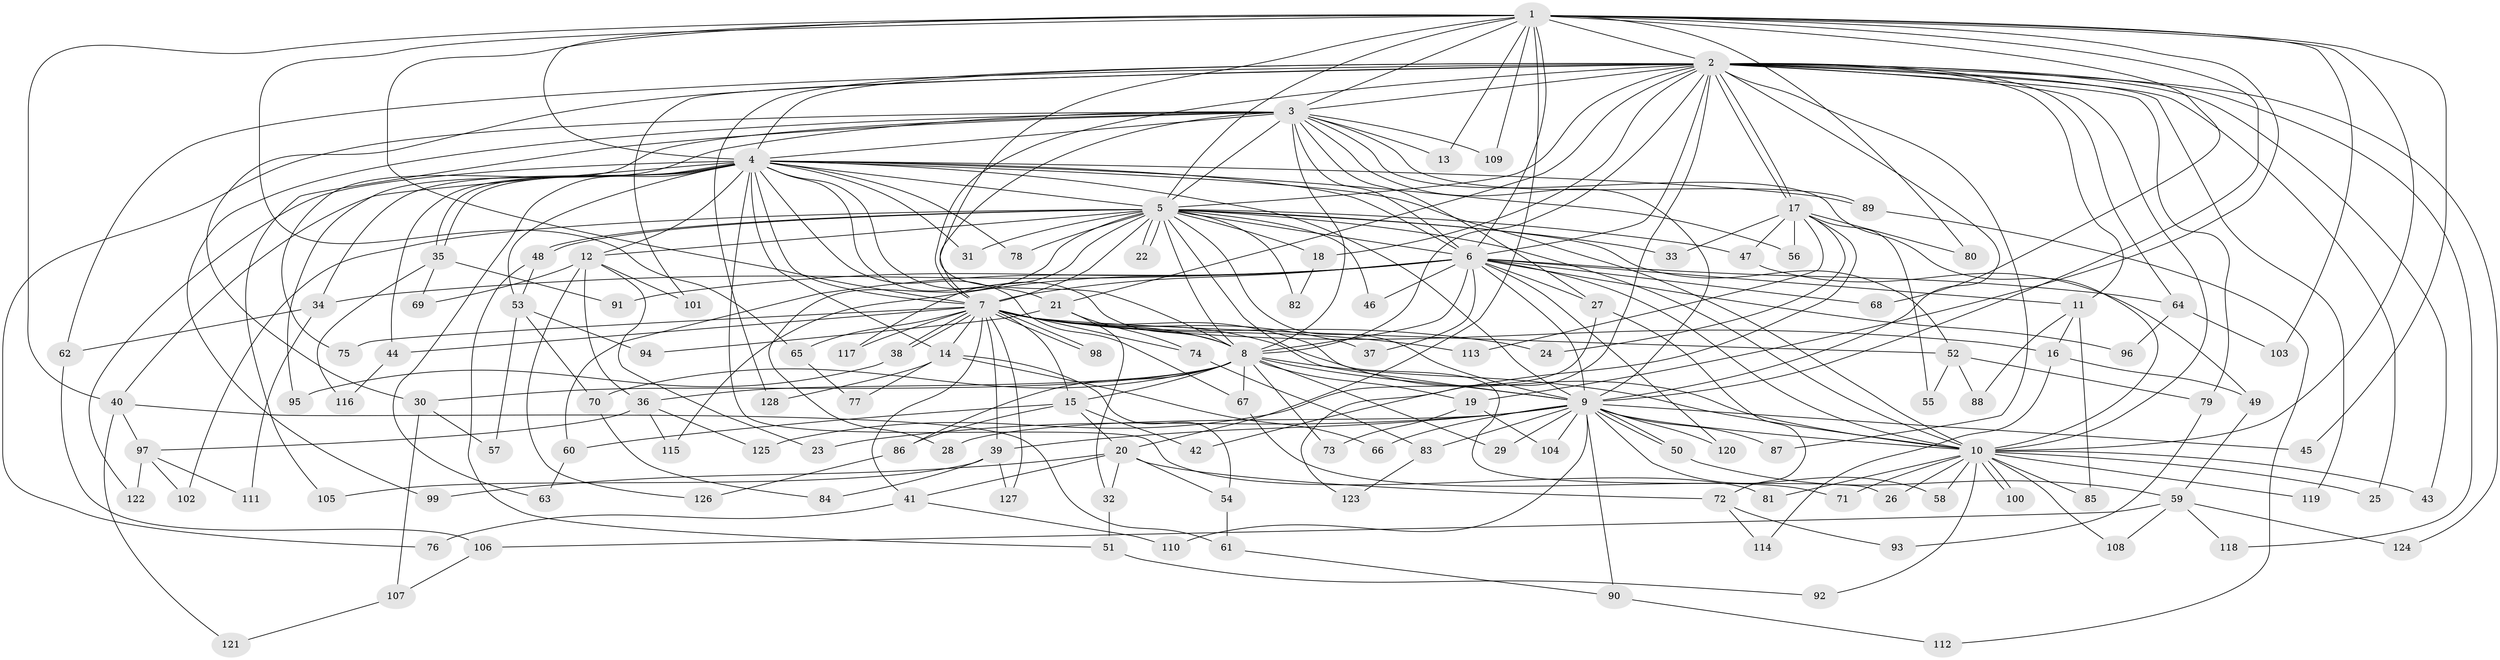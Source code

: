 // Generated by graph-tools (version 1.1) at 2025/34/03/09/25 02:34:50]
// undirected, 128 vertices, 281 edges
graph export_dot {
graph [start="1"]
  node [color=gray90,style=filled];
  1;
  2;
  3;
  4;
  5;
  6;
  7;
  8;
  9;
  10;
  11;
  12;
  13;
  14;
  15;
  16;
  17;
  18;
  19;
  20;
  21;
  22;
  23;
  24;
  25;
  26;
  27;
  28;
  29;
  30;
  31;
  32;
  33;
  34;
  35;
  36;
  37;
  38;
  39;
  40;
  41;
  42;
  43;
  44;
  45;
  46;
  47;
  48;
  49;
  50;
  51;
  52;
  53;
  54;
  55;
  56;
  57;
  58;
  59;
  60;
  61;
  62;
  63;
  64;
  65;
  66;
  67;
  68;
  69;
  70;
  71;
  72;
  73;
  74;
  75;
  76;
  77;
  78;
  79;
  80;
  81;
  82;
  83;
  84;
  85;
  86;
  87;
  88;
  89;
  90;
  91;
  92;
  93;
  94;
  95;
  96;
  97;
  98;
  99;
  100;
  101;
  102;
  103;
  104;
  105;
  106;
  107;
  108;
  109;
  110;
  111;
  112;
  113;
  114;
  115;
  116;
  117;
  118;
  119;
  120;
  121;
  122;
  123;
  124;
  125;
  126;
  127;
  128;
  1 -- 2;
  1 -- 3;
  1 -- 4;
  1 -- 5;
  1 -- 6;
  1 -- 7;
  1 -- 8;
  1 -- 9;
  1 -- 10;
  1 -- 13;
  1 -- 19;
  1 -- 20;
  1 -- 40;
  1 -- 45;
  1 -- 65;
  1 -- 68;
  1 -- 80;
  1 -- 103;
  1 -- 109;
  2 -- 3;
  2 -- 4;
  2 -- 5;
  2 -- 6;
  2 -- 7;
  2 -- 8;
  2 -- 9;
  2 -- 10;
  2 -- 11;
  2 -- 17;
  2 -- 17;
  2 -- 18;
  2 -- 21;
  2 -- 25;
  2 -- 30;
  2 -- 43;
  2 -- 62;
  2 -- 64;
  2 -- 79;
  2 -- 87;
  2 -- 101;
  2 -- 118;
  2 -- 119;
  2 -- 123;
  2 -- 124;
  2 -- 128;
  3 -- 4;
  3 -- 5;
  3 -- 6;
  3 -- 7;
  3 -- 8;
  3 -- 9;
  3 -- 10;
  3 -- 13;
  3 -- 27;
  3 -- 75;
  3 -- 76;
  3 -- 89;
  3 -- 95;
  3 -- 99;
  3 -- 105;
  3 -- 109;
  4 -- 5;
  4 -- 6;
  4 -- 7;
  4 -- 8;
  4 -- 9;
  4 -- 10;
  4 -- 12;
  4 -- 14;
  4 -- 21;
  4 -- 31;
  4 -- 34;
  4 -- 35;
  4 -- 35;
  4 -- 40;
  4 -- 44;
  4 -- 53;
  4 -- 56;
  4 -- 63;
  4 -- 67;
  4 -- 78;
  4 -- 81;
  4 -- 89;
  4 -- 122;
  5 -- 6;
  5 -- 7;
  5 -- 8;
  5 -- 9;
  5 -- 10;
  5 -- 12;
  5 -- 18;
  5 -- 22;
  5 -- 22;
  5 -- 26;
  5 -- 28;
  5 -- 31;
  5 -- 33;
  5 -- 46;
  5 -- 47;
  5 -- 48;
  5 -- 48;
  5 -- 52;
  5 -- 78;
  5 -- 82;
  5 -- 102;
  5 -- 117;
  6 -- 7;
  6 -- 8;
  6 -- 9;
  6 -- 10;
  6 -- 11;
  6 -- 27;
  6 -- 34;
  6 -- 37;
  6 -- 46;
  6 -- 60;
  6 -- 64;
  6 -- 68;
  6 -- 91;
  6 -- 96;
  6 -- 115;
  6 -- 120;
  7 -- 8;
  7 -- 9;
  7 -- 10;
  7 -- 14;
  7 -- 15;
  7 -- 16;
  7 -- 24;
  7 -- 37;
  7 -- 38;
  7 -- 38;
  7 -- 39;
  7 -- 41;
  7 -- 44;
  7 -- 52;
  7 -- 65;
  7 -- 74;
  7 -- 75;
  7 -- 98;
  7 -- 98;
  7 -- 113;
  7 -- 117;
  7 -- 127;
  8 -- 9;
  8 -- 10;
  8 -- 15;
  8 -- 19;
  8 -- 29;
  8 -- 30;
  8 -- 36;
  8 -- 67;
  8 -- 70;
  8 -- 73;
  8 -- 86;
  9 -- 10;
  9 -- 23;
  9 -- 28;
  9 -- 29;
  9 -- 39;
  9 -- 45;
  9 -- 50;
  9 -- 50;
  9 -- 58;
  9 -- 66;
  9 -- 83;
  9 -- 87;
  9 -- 90;
  9 -- 104;
  9 -- 110;
  9 -- 120;
  10 -- 25;
  10 -- 26;
  10 -- 43;
  10 -- 58;
  10 -- 71;
  10 -- 81;
  10 -- 85;
  10 -- 92;
  10 -- 100;
  10 -- 100;
  10 -- 108;
  10 -- 119;
  11 -- 16;
  11 -- 85;
  11 -- 88;
  12 -- 23;
  12 -- 36;
  12 -- 69;
  12 -- 101;
  12 -- 126;
  14 -- 54;
  14 -- 66;
  14 -- 77;
  14 -- 128;
  15 -- 20;
  15 -- 42;
  15 -- 60;
  15 -- 86;
  16 -- 49;
  16 -- 114;
  17 -- 24;
  17 -- 33;
  17 -- 42;
  17 -- 47;
  17 -- 55;
  17 -- 56;
  17 -- 80;
  17 -- 113;
  18 -- 82;
  19 -- 73;
  19 -- 104;
  20 -- 32;
  20 -- 41;
  20 -- 54;
  20 -- 72;
  20 -- 99;
  21 -- 32;
  21 -- 74;
  21 -- 94;
  27 -- 72;
  27 -- 125;
  30 -- 57;
  30 -- 107;
  32 -- 51;
  34 -- 62;
  34 -- 111;
  35 -- 69;
  35 -- 91;
  35 -- 116;
  36 -- 97;
  36 -- 115;
  36 -- 125;
  38 -- 95;
  39 -- 84;
  39 -- 105;
  39 -- 127;
  40 -- 61;
  40 -- 97;
  40 -- 121;
  41 -- 76;
  41 -- 110;
  44 -- 116;
  47 -- 49;
  48 -- 51;
  48 -- 53;
  49 -- 59;
  50 -- 59;
  51 -- 92;
  52 -- 55;
  52 -- 79;
  52 -- 88;
  53 -- 57;
  53 -- 70;
  53 -- 94;
  54 -- 61;
  59 -- 106;
  59 -- 108;
  59 -- 118;
  59 -- 124;
  60 -- 63;
  61 -- 90;
  62 -- 106;
  64 -- 96;
  64 -- 103;
  65 -- 77;
  67 -- 71;
  70 -- 84;
  72 -- 93;
  72 -- 114;
  74 -- 83;
  79 -- 93;
  83 -- 123;
  86 -- 126;
  89 -- 112;
  90 -- 112;
  97 -- 102;
  97 -- 111;
  97 -- 122;
  106 -- 107;
  107 -- 121;
}
